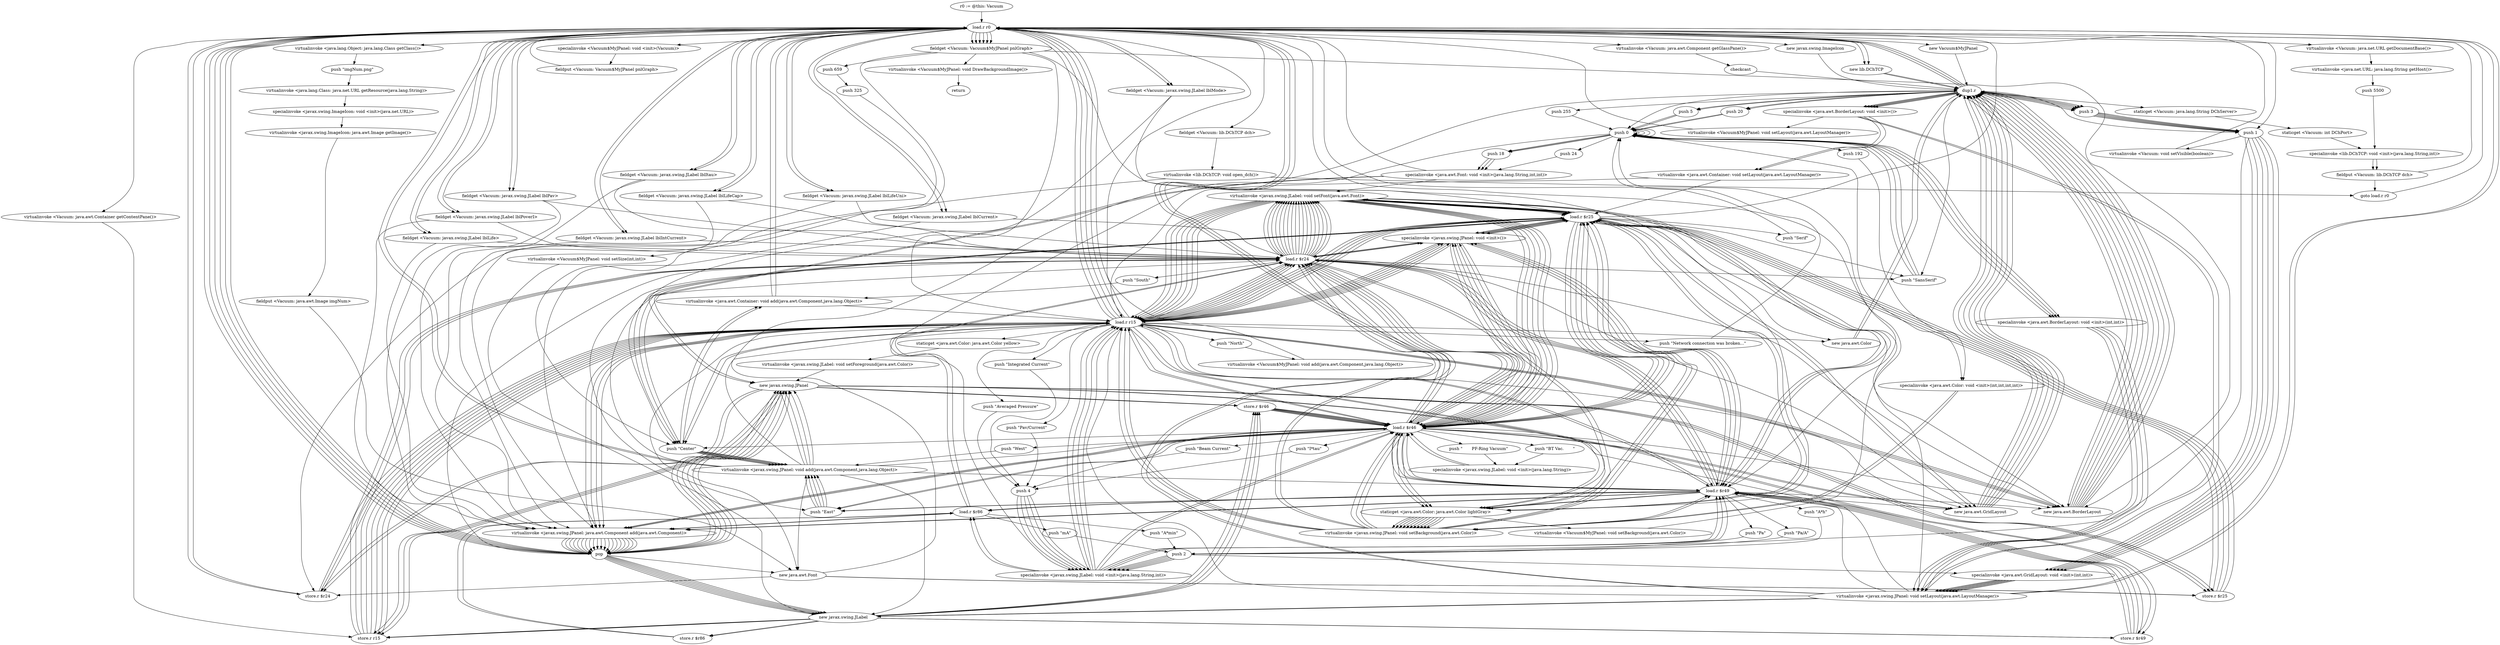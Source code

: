 digraph "" {
    "r0 := @this: Vacuum"
    "load.r r0"
    "r0 := @this: Vacuum"->"load.r r0";
    "new lib.DChTCP"
    "load.r r0"->"new lib.DChTCP";
    "dup1.r"
    "new lib.DChTCP"->"dup1.r";
    "dup1.r"->"load.r r0";
    "store.r $r24"
    "load.r r0"->"store.r $r24";
    "store.r $r24"->"load.r r0";
    "load.r r0"->"new lib.DChTCP";
    "new lib.DChTCP"->"dup1.r";
    "staticget <Vacuum: java.lang.String DChServer>"
    "dup1.r"->"staticget <Vacuum: java.lang.String DChServer>";
    "staticget <Vacuum: int DChPort>"
    "staticget <Vacuum: java.lang.String DChServer>"->"staticget <Vacuum: int DChPort>";
    "specialinvoke <lib.DChTCP: void <init>(java.lang.String,int)>"
    "staticget <Vacuum: int DChPort>"->"specialinvoke <lib.DChTCP: void <init>(java.lang.String,int)>";
    "fieldput <Vacuum: lib.DChTCP dch>"
    "specialinvoke <lib.DChTCP: void <init>(java.lang.String,int)>"->"fieldput <Vacuum: lib.DChTCP dch>";
    "fieldput <Vacuum: lib.DChTCP dch>"->"load.r r0";
    "fieldget <Vacuum: lib.DChTCP dch>"
    "load.r r0"->"fieldget <Vacuum: lib.DChTCP dch>";
    "virtualinvoke <lib.DChTCP: void open_dch()>"
    "fieldget <Vacuum: lib.DChTCP dch>"->"virtualinvoke <lib.DChTCP: void open_dch()>";
    "goto load.r r0"
    "virtualinvoke <lib.DChTCP: void open_dch()>"->"goto load.r r0";
    "goto load.r r0"->"load.r r0";
    "new javax.swing.ImageIcon"
    "load.r r0"->"new javax.swing.ImageIcon";
    "new javax.swing.ImageIcon"->"dup1.r";
    "dup1.r"->"load.r r0";
    "virtualinvoke <java.lang.Object: java.lang.Class getClass()>"
    "load.r r0"->"virtualinvoke <java.lang.Object: java.lang.Class getClass()>";
    "push \"imgNum.png\""
    "virtualinvoke <java.lang.Object: java.lang.Class getClass()>"->"push \"imgNum.png\"";
    "virtualinvoke <java.lang.Class: java.net.URL getResource(java.lang.String)>"
    "push \"imgNum.png\""->"virtualinvoke <java.lang.Class: java.net.URL getResource(java.lang.String)>";
    "specialinvoke <javax.swing.ImageIcon: void <init>(java.net.URL)>"
    "virtualinvoke <java.lang.Class: java.net.URL getResource(java.lang.String)>"->"specialinvoke <javax.swing.ImageIcon: void <init>(java.net.URL)>";
    "virtualinvoke <javax.swing.ImageIcon: java.awt.Image getImage()>"
    "specialinvoke <javax.swing.ImageIcon: void <init>(java.net.URL)>"->"virtualinvoke <javax.swing.ImageIcon: java.awt.Image getImage()>";
    "fieldput <Vacuum: java.awt.Image imgNum>"
    "virtualinvoke <javax.swing.ImageIcon: java.awt.Image getImage()>"->"fieldput <Vacuum: java.awt.Image imgNum>";
    "new java.awt.Font"
    "fieldput <Vacuum: java.awt.Image imgNum>"->"new java.awt.Font";
    "new java.awt.Font"->"store.r $r24";
    "load.r $r24"
    "store.r $r24"->"load.r $r24";
    "push \"SansSerif\""
    "load.r $r24"->"push \"SansSerif\"";
    "push 0"
    "push \"SansSerif\""->"push 0";
    "push 18"
    "push 0"->"push 18";
    "specialinvoke <java.awt.Font: void <init>(java.lang.String,int,int)>"
    "push 18"->"specialinvoke <java.awt.Font: void <init>(java.lang.String,int,int)>";
    "new javax.swing.JPanel"
    "specialinvoke <java.awt.Font: void <init>(java.lang.String,int,int)>"->"new javax.swing.JPanel";
    "store.r $r25"
    "new javax.swing.JPanel"->"store.r $r25";
    "load.r $r25"
    "store.r $r25"->"load.r $r25";
    "specialinvoke <javax.swing.JPanel: void <init>()>"
    "load.r $r25"->"specialinvoke <javax.swing.JPanel: void <init>()>";
    "specialinvoke <javax.swing.JPanel: void <init>()>"->"load.r $r25";
    "staticget <java.awt.Color: java.awt.Color lightGray>"
    "load.r $r25"->"staticget <java.awt.Color: java.awt.Color lightGray>";
    "virtualinvoke <javax.swing.JPanel: void setBackground(java.awt.Color)>"
    "staticget <java.awt.Color: java.awt.Color lightGray>"->"virtualinvoke <javax.swing.JPanel: void setBackground(java.awt.Color)>";
    "virtualinvoke <javax.swing.JPanel: void setBackground(java.awt.Color)>"->"load.r $r25";
    "new java.awt.GridLayout"
    "load.r $r25"->"new java.awt.GridLayout";
    "new java.awt.GridLayout"->"dup1.r";
    "push 3"
    "dup1.r"->"push 3";
    "push 1"
    "push 3"->"push 1";
    "specialinvoke <java.awt.GridLayout: void <init>(int,int)>"
    "push 1"->"specialinvoke <java.awt.GridLayout: void <init>(int,int)>";
    "virtualinvoke <javax.swing.JPanel: void setLayout(java.awt.LayoutManager)>"
    "specialinvoke <java.awt.GridLayout: void <init>(int,int)>"->"virtualinvoke <javax.swing.JPanel: void setLayout(java.awt.LayoutManager)>";
    "new javax.swing.JLabel"
    "virtualinvoke <javax.swing.JPanel: void setLayout(java.awt.LayoutManager)>"->"new javax.swing.JLabel";
    "store.r r15"
    "new javax.swing.JLabel"->"store.r r15";
    "load.r r15"
    "store.r r15"->"load.r r15";
    "push \"Averaged Pressure\""
    "load.r r15"->"push \"Averaged Pressure\"";
    "push 4"
    "push \"Averaged Pressure\""->"push 4";
    "specialinvoke <javax.swing.JLabel: void <init>(java.lang.String,int)>"
    "push 4"->"specialinvoke <javax.swing.JLabel: void <init>(java.lang.String,int)>";
    "specialinvoke <javax.swing.JLabel: void <init>(java.lang.String,int)>"->"load.r r15";
    "load.r r15"->"load.r $r24";
    "virtualinvoke <javax.swing.JLabel: void setFont(java.awt.Font)>"
    "load.r $r24"->"virtualinvoke <javax.swing.JLabel: void setFont(java.awt.Font)>";
    "virtualinvoke <javax.swing.JLabel: void setFont(java.awt.Font)>"->"load.r $r25";
    "load.r $r25"->"load.r r15";
    "virtualinvoke <javax.swing.JPanel: java.awt.Component add(java.awt.Component)>"
    "load.r r15"->"virtualinvoke <javax.swing.JPanel: java.awt.Component add(java.awt.Component)>";
    "pop"
    "virtualinvoke <javax.swing.JPanel: java.awt.Component add(java.awt.Component)>"->"pop";
    "pop"->"new javax.swing.JLabel";
    "new javax.swing.JLabel"->"store.r r15";
    "store.r r15"->"load.r r15";
    "push \"Pav/Current\""
    "load.r r15"->"push \"Pav/Current\"";
    "push \"Pav/Current\""->"push 4";
    "push 4"->"specialinvoke <javax.swing.JLabel: void <init>(java.lang.String,int)>";
    "specialinvoke <javax.swing.JLabel: void <init>(java.lang.String,int)>"->"load.r r15";
    "load.r r15"->"load.r $r24";
    "load.r $r24"->"virtualinvoke <javax.swing.JLabel: void setFont(java.awt.Font)>";
    "virtualinvoke <javax.swing.JLabel: void setFont(java.awt.Font)>"->"load.r $r25";
    "load.r $r25"->"load.r r15";
    "load.r r15"->"virtualinvoke <javax.swing.JPanel: java.awt.Component add(java.awt.Component)>";
    "virtualinvoke <javax.swing.JPanel: java.awt.Component add(java.awt.Component)>"->"pop";
    "pop"->"new javax.swing.JLabel";
    "new javax.swing.JLabel"->"store.r r15";
    "store.r r15"->"load.r r15";
    "push \"Integrated Current\""
    "load.r r15"->"push \"Integrated Current\"";
    "push \"Integrated Current\""->"push 4";
    "push 4"->"specialinvoke <javax.swing.JLabel: void <init>(java.lang.String,int)>";
    "specialinvoke <javax.swing.JLabel: void <init>(java.lang.String,int)>"->"load.r r15";
    "load.r r15"->"load.r $r24";
    "load.r $r24"->"virtualinvoke <javax.swing.JLabel: void setFont(java.awt.Font)>";
    "virtualinvoke <javax.swing.JLabel: void setFont(java.awt.Font)>"->"load.r $r25";
    "load.r $r25"->"load.r r15";
    "load.r r15"->"virtualinvoke <javax.swing.JPanel: java.awt.Component add(java.awt.Component)>";
    "virtualinvoke <javax.swing.JPanel: java.awt.Component add(java.awt.Component)>"->"pop";
    "pop"->"new javax.swing.JPanel";
    "new javax.swing.JPanel"->"store.r r15";
    "store.r r15"->"load.r r15";
    "load.r r15"->"specialinvoke <javax.swing.JPanel: void <init>()>";
    "specialinvoke <javax.swing.JPanel: void <init>()>"->"load.r r15";
    "load.r r15"->"staticget <java.awt.Color: java.awt.Color lightGray>";
    "staticget <java.awt.Color: java.awt.Color lightGray>"->"virtualinvoke <javax.swing.JPanel: void setBackground(java.awt.Color)>";
    "virtualinvoke <javax.swing.JPanel: void setBackground(java.awt.Color)>"->"load.r r15";
    "load.r r15"->"new java.awt.GridLayout";
    "new java.awt.GridLayout"->"dup1.r";
    "dup1.r"->"push 3";
    "push 3"->"push 1";
    "push 1"->"specialinvoke <java.awt.GridLayout: void <init>(int,int)>";
    "specialinvoke <java.awt.GridLayout: void <init>(int,int)>"->"virtualinvoke <javax.swing.JPanel: void setLayout(java.awt.LayoutManager)>";
    "virtualinvoke <javax.swing.JPanel: void setLayout(java.awt.LayoutManager)>"->"load.r r0";
    "fieldget <Vacuum: javax.swing.JLabel lblPav>"
    "load.r r0"->"fieldget <Vacuum: javax.swing.JLabel lblPav>";
    "fieldget <Vacuum: javax.swing.JLabel lblPav>"->"load.r $r24";
    "load.r $r24"->"virtualinvoke <javax.swing.JLabel: void setFont(java.awt.Font)>";
    "virtualinvoke <javax.swing.JLabel: void setFont(java.awt.Font)>"->"load.r r15";
    "load.r r15"->"load.r r0";
    "load.r r0"->"fieldget <Vacuum: javax.swing.JLabel lblPav>";
    "fieldget <Vacuum: javax.swing.JLabel lblPav>"->"virtualinvoke <javax.swing.JPanel: java.awt.Component add(java.awt.Component)>";
    "virtualinvoke <javax.swing.JPanel: java.awt.Component add(java.awt.Component)>"->"pop";
    "pop"->"load.r r0";
    "fieldget <Vacuum: javax.swing.JLabel lblPoverI>"
    "load.r r0"->"fieldget <Vacuum: javax.swing.JLabel lblPoverI>";
    "fieldget <Vacuum: javax.swing.JLabel lblPoverI>"->"load.r $r24";
    "load.r $r24"->"virtualinvoke <javax.swing.JLabel: void setFont(java.awt.Font)>";
    "virtualinvoke <javax.swing.JLabel: void setFont(java.awt.Font)>"->"load.r r15";
    "load.r r15"->"load.r r0";
    "load.r r0"->"fieldget <Vacuum: javax.swing.JLabel lblPoverI>";
    "fieldget <Vacuum: javax.swing.JLabel lblPoverI>"->"virtualinvoke <javax.swing.JPanel: java.awt.Component add(java.awt.Component)>";
    "virtualinvoke <javax.swing.JPanel: java.awt.Component add(java.awt.Component)>"->"pop";
    "pop"->"load.r r0";
    "fieldget <Vacuum: javax.swing.JLabel lblIntCurrent>"
    "load.r r0"->"fieldget <Vacuum: javax.swing.JLabel lblIntCurrent>";
    "fieldget <Vacuum: javax.swing.JLabel lblIntCurrent>"->"load.r $r24";
    "load.r $r24"->"virtualinvoke <javax.swing.JLabel: void setFont(java.awt.Font)>";
    "virtualinvoke <javax.swing.JLabel: void setFont(java.awt.Font)>"->"load.r r15";
    "load.r r15"->"load.r r0";
    "load.r r0"->"fieldget <Vacuum: javax.swing.JLabel lblIntCurrent>";
    "fieldget <Vacuum: javax.swing.JLabel lblIntCurrent>"->"virtualinvoke <javax.swing.JPanel: java.awt.Component add(java.awt.Component)>";
    "virtualinvoke <javax.swing.JPanel: java.awt.Component add(java.awt.Component)>"->"pop";
    "pop"->"new javax.swing.JPanel";
    "store.r $r46"
    "new javax.swing.JPanel"->"store.r $r46";
    "load.r $r46"
    "store.r $r46"->"load.r $r46";
    "load.r $r46"->"specialinvoke <javax.swing.JPanel: void <init>()>";
    "specialinvoke <javax.swing.JPanel: void <init>()>"->"load.r $r46";
    "load.r $r46"->"staticget <java.awt.Color: java.awt.Color lightGray>";
    "staticget <java.awt.Color: java.awt.Color lightGray>"->"virtualinvoke <javax.swing.JPanel: void setBackground(java.awt.Color)>";
    "virtualinvoke <javax.swing.JPanel: void setBackground(java.awt.Color)>"->"load.r $r46";
    "load.r $r46"->"new java.awt.GridLayout";
    "new java.awt.GridLayout"->"dup1.r";
    "dup1.r"->"push 3";
    "push 3"->"push 1";
    "push 1"->"specialinvoke <java.awt.GridLayout: void <init>(int,int)>";
    "specialinvoke <java.awt.GridLayout: void <init>(int,int)>"->"virtualinvoke <javax.swing.JPanel: void setLayout(java.awt.LayoutManager)>";
    "virtualinvoke <javax.swing.JPanel: void setLayout(java.awt.LayoutManager)>"->"new javax.swing.JLabel";
    "store.r $r49"
    "new javax.swing.JLabel"->"store.r $r49";
    "load.r $r49"
    "store.r $r49"->"load.r $r49";
    "push \"Pa\""
    "load.r $r49"->"push \"Pa\"";
    "push 2"
    "push \"Pa\""->"push 2";
    "push 2"->"specialinvoke <javax.swing.JLabel: void <init>(java.lang.String,int)>";
    "specialinvoke <javax.swing.JLabel: void <init>(java.lang.String,int)>"->"load.r $r49";
    "load.r $r49"->"load.r $r24";
    "load.r $r24"->"virtualinvoke <javax.swing.JLabel: void setFont(java.awt.Font)>";
    "virtualinvoke <javax.swing.JLabel: void setFont(java.awt.Font)>"->"load.r $r46";
    "load.r $r46"->"load.r $r49";
    "load.r $r49"->"virtualinvoke <javax.swing.JPanel: java.awt.Component add(java.awt.Component)>";
    "virtualinvoke <javax.swing.JPanel: java.awt.Component add(java.awt.Component)>"->"pop";
    "pop"->"new javax.swing.JLabel";
    "new javax.swing.JLabel"->"store.r $r49";
    "store.r $r49"->"load.r $r49";
    "push \"Pa/A\""
    "load.r $r49"->"push \"Pa/A\"";
    "push \"Pa/A\""->"push 2";
    "push 2"->"specialinvoke <javax.swing.JLabel: void <init>(java.lang.String,int)>";
    "specialinvoke <javax.swing.JLabel: void <init>(java.lang.String,int)>"->"load.r $r49";
    "load.r $r49"->"load.r $r24";
    "load.r $r24"->"virtualinvoke <javax.swing.JLabel: void setFont(java.awt.Font)>";
    "virtualinvoke <javax.swing.JLabel: void setFont(java.awt.Font)>"->"load.r $r46";
    "load.r $r46"->"load.r $r49";
    "load.r $r49"->"virtualinvoke <javax.swing.JPanel: java.awt.Component add(java.awt.Component)>";
    "virtualinvoke <javax.swing.JPanel: java.awt.Component add(java.awt.Component)>"->"pop";
    "pop"->"new javax.swing.JLabel";
    "new javax.swing.JLabel"->"store.r $r49";
    "store.r $r49"->"load.r $r49";
    "push \"A*h\""
    "load.r $r49"->"push \"A*h\"";
    "push \"A*h\""->"push 2";
    "push 2"->"specialinvoke <javax.swing.JLabel: void <init>(java.lang.String,int)>";
    "specialinvoke <javax.swing.JLabel: void <init>(java.lang.String,int)>"->"load.r $r49";
    "load.r $r49"->"load.r $r24";
    "load.r $r24"->"virtualinvoke <javax.swing.JLabel: void setFont(java.awt.Font)>";
    "virtualinvoke <javax.swing.JLabel: void setFont(java.awt.Font)>"->"load.r $r46";
    "load.r $r46"->"load.r $r49";
    "load.r $r49"->"virtualinvoke <javax.swing.JPanel: java.awt.Component add(java.awt.Component)>";
    "virtualinvoke <javax.swing.JPanel: java.awt.Component add(java.awt.Component)>"->"pop";
    "pop"->"new javax.swing.JPanel";
    "new javax.swing.JPanel"->"store.r $r49";
    "store.r $r49"->"load.r $r49";
    "load.r $r49"->"specialinvoke <javax.swing.JPanel: void <init>()>";
    "specialinvoke <javax.swing.JPanel: void <init>()>"->"load.r $r49";
    "load.r $r49"->"staticget <java.awt.Color: java.awt.Color lightGray>";
    "staticget <java.awt.Color: java.awt.Color lightGray>"->"virtualinvoke <javax.swing.JPanel: void setBackground(java.awt.Color)>";
    "virtualinvoke <javax.swing.JPanel: void setBackground(java.awt.Color)>"->"load.r $r49";
    "new java.awt.BorderLayout"
    "load.r $r49"->"new java.awt.BorderLayout";
    "new java.awt.BorderLayout"->"dup1.r";
    "push 5"
    "dup1.r"->"push 5";
    "push 5"->"push 0";
    "specialinvoke <java.awt.BorderLayout: void <init>(int,int)>"
    "push 0"->"specialinvoke <java.awt.BorderLayout: void <init>(int,int)>";
    "specialinvoke <java.awt.BorderLayout: void <init>(int,int)>"->"virtualinvoke <javax.swing.JPanel: void setLayout(java.awt.LayoutManager)>";
    "virtualinvoke <javax.swing.JPanel: void setLayout(java.awt.LayoutManager)>"->"load.r $r49";
    "load.r $r49"->"load.r r15";
    "push \"Center\""
    "load.r r15"->"push \"Center\"";
    "virtualinvoke <javax.swing.JPanel: void add(java.awt.Component,java.lang.Object)>"
    "push \"Center\""->"virtualinvoke <javax.swing.JPanel: void add(java.awt.Component,java.lang.Object)>";
    "virtualinvoke <javax.swing.JPanel: void add(java.awt.Component,java.lang.Object)>"->"load.r $r49";
    "load.r $r49"->"load.r $r46";
    "push \"East\""
    "load.r $r46"->"push \"East\"";
    "push \"East\""->"virtualinvoke <javax.swing.JPanel: void add(java.awt.Component,java.lang.Object)>";
    "virtualinvoke <javax.swing.JPanel: void add(java.awt.Component,java.lang.Object)>"->"new javax.swing.JPanel";
    "new javax.swing.JPanel"->"store.r r15";
    "store.r r15"->"load.r r15";
    "load.r r15"->"specialinvoke <javax.swing.JPanel: void <init>()>";
    "specialinvoke <javax.swing.JPanel: void <init>()>"->"load.r r15";
    "load.r r15"->"staticget <java.awt.Color: java.awt.Color lightGray>";
    "staticget <java.awt.Color: java.awt.Color lightGray>"->"virtualinvoke <javax.swing.JPanel: void setBackground(java.awt.Color)>";
    "virtualinvoke <javax.swing.JPanel: void setBackground(java.awt.Color)>"->"load.r r15";
    "load.r r15"->"new java.awt.BorderLayout";
    "new java.awt.BorderLayout"->"dup1.r";
    "push 20"
    "dup1.r"->"push 20";
    "push 20"->"push 0";
    "push 0"->"specialinvoke <java.awt.BorderLayout: void <init>(int,int)>";
    "specialinvoke <java.awt.BorderLayout: void <init>(int,int)>"->"virtualinvoke <javax.swing.JPanel: void setLayout(java.awt.LayoutManager)>";
    "virtualinvoke <javax.swing.JPanel: void setLayout(java.awt.LayoutManager)>"->"load.r r15";
    "load.r r15"->"load.r $r25";
    "load.r $r25"->"push \"Center\"";
    "push \"Center\""->"virtualinvoke <javax.swing.JPanel: void add(java.awt.Component,java.lang.Object)>";
    "virtualinvoke <javax.swing.JPanel: void add(java.awt.Component,java.lang.Object)>"->"load.r r15";
    "load.r r15"->"load.r $r49";
    "load.r $r49"->"push \"East\"";
    "push \"East\""->"virtualinvoke <javax.swing.JPanel: void add(java.awt.Component,java.lang.Object)>";
    "virtualinvoke <javax.swing.JPanel: void add(java.awt.Component,java.lang.Object)>"->"new javax.swing.JPanel";
    "new javax.swing.JPanel"->"store.r $r25";
    "store.r $r25"->"load.r $r25";
    "load.r $r25"->"specialinvoke <javax.swing.JPanel: void <init>()>";
    "specialinvoke <javax.swing.JPanel: void <init>()>"->"load.r $r25";
    "load.r $r25"->"staticget <java.awt.Color: java.awt.Color lightGray>";
    "staticget <java.awt.Color: java.awt.Color lightGray>"->"virtualinvoke <javax.swing.JPanel: void setBackground(java.awt.Color)>";
    "virtualinvoke <javax.swing.JPanel: void setBackground(java.awt.Color)>"->"load.r $r25";
    "load.r $r25"->"new java.awt.GridLayout";
    "new java.awt.GridLayout"->"dup1.r";
    "dup1.r"->"push 3";
    "push 3"->"push 1";
    "push 1"->"specialinvoke <java.awt.GridLayout: void <init>(int,int)>";
    "specialinvoke <java.awt.GridLayout: void <init>(int,int)>"->"virtualinvoke <javax.swing.JPanel: void setLayout(java.awt.LayoutManager)>";
    "virtualinvoke <javax.swing.JPanel: void setLayout(java.awt.LayoutManager)>"->"new javax.swing.JLabel";
    "new javax.swing.JLabel"->"store.r $r46";
    "store.r $r46"->"load.r $r46";
    "push \"Beam Current\""
    "load.r $r46"->"push \"Beam Current\"";
    "push \"Beam Current\""->"push 4";
    "push 4"->"specialinvoke <javax.swing.JLabel: void <init>(java.lang.String,int)>";
    "specialinvoke <javax.swing.JLabel: void <init>(java.lang.String,int)>"->"load.r $r46";
    "load.r $r46"->"load.r $r24";
    "load.r $r24"->"virtualinvoke <javax.swing.JLabel: void setFont(java.awt.Font)>";
    "virtualinvoke <javax.swing.JLabel: void setFont(java.awt.Font)>"->"load.r $r25";
    "load.r $r25"->"load.r $r46";
    "load.r $r46"->"virtualinvoke <javax.swing.JPanel: java.awt.Component add(java.awt.Component)>";
    "virtualinvoke <javax.swing.JPanel: java.awt.Component add(java.awt.Component)>"->"pop";
    "pop"->"load.r r0";
    "fieldget <Vacuum: javax.swing.JLabel lblLifeCap>"
    "load.r r0"->"fieldget <Vacuum: javax.swing.JLabel lblLifeCap>";
    "fieldget <Vacuum: javax.swing.JLabel lblLifeCap>"->"load.r $r24";
    "load.r $r24"->"virtualinvoke <javax.swing.JLabel: void setFont(java.awt.Font)>";
    "virtualinvoke <javax.swing.JLabel: void setFont(java.awt.Font)>"->"load.r $r25";
    "load.r $r25"->"load.r r0";
    "load.r r0"->"fieldget <Vacuum: javax.swing.JLabel lblLifeCap>";
    "fieldget <Vacuum: javax.swing.JLabel lblLifeCap>"->"virtualinvoke <javax.swing.JPanel: java.awt.Component add(java.awt.Component)>";
    "virtualinvoke <javax.swing.JPanel: java.awt.Component add(java.awt.Component)>"->"pop";
    "pop"->"new javax.swing.JLabel";
    "new javax.swing.JLabel"->"store.r $r46";
    "store.r $r46"->"load.r $r46";
    "push \"I*tau\""
    "load.r $r46"->"push \"I*tau\"";
    "push \"I*tau\""->"push 4";
    "push 4"->"specialinvoke <javax.swing.JLabel: void <init>(java.lang.String,int)>";
    "specialinvoke <javax.swing.JLabel: void <init>(java.lang.String,int)>"->"load.r $r46";
    "load.r $r46"->"load.r $r24";
    "load.r $r24"->"virtualinvoke <javax.swing.JLabel: void setFont(java.awt.Font)>";
    "virtualinvoke <javax.swing.JLabel: void setFont(java.awt.Font)>"->"load.r $r25";
    "load.r $r25"->"load.r $r46";
    "load.r $r46"->"virtualinvoke <javax.swing.JPanel: java.awt.Component add(java.awt.Component)>";
    "virtualinvoke <javax.swing.JPanel: java.awt.Component add(java.awt.Component)>"->"pop";
    "pop"->"new javax.swing.JPanel";
    "new javax.swing.JPanel"->"store.r $r46";
    "store.r $r46"->"load.r $r46";
    "load.r $r46"->"specialinvoke <javax.swing.JPanel: void <init>()>";
    "specialinvoke <javax.swing.JPanel: void <init>()>"->"load.r $r46";
    "load.r $r46"->"staticget <java.awt.Color: java.awt.Color lightGray>";
    "staticget <java.awt.Color: java.awt.Color lightGray>"->"virtualinvoke <javax.swing.JPanel: void setBackground(java.awt.Color)>";
    "virtualinvoke <javax.swing.JPanel: void setBackground(java.awt.Color)>"->"load.r $r46";
    "load.r $r46"->"new java.awt.GridLayout";
    "new java.awt.GridLayout"->"dup1.r";
    "dup1.r"->"push 3";
    "push 3"->"push 1";
    "push 1"->"specialinvoke <java.awt.GridLayout: void <init>(int,int)>";
    "specialinvoke <java.awt.GridLayout: void <init>(int,int)>"->"virtualinvoke <javax.swing.JPanel: void setLayout(java.awt.LayoutManager)>";
    "virtualinvoke <javax.swing.JPanel: void setLayout(java.awt.LayoutManager)>"->"load.r r0";
    "fieldget <Vacuum: javax.swing.JLabel lblCurrent>"
    "load.r r0"->"fieldget <Vacuum: javax.swing.JLabel lblCurrent>";
    "fieldget <Vacuum: javax.swing.JLabel lblCurrent>"->"load.r $r24";
    "load.r $r24"->"virtualinvoke <javax.swing.JLabel: void setFont(java.awt.Font)>";
    "virtualinvoke <javax.swing.JLabel: void setFont(java.awt.Font)>"->"load.r $r46";
    "load.r $r46"->"load.r r0";
    "load.r r0"->"fieldget <Vacuum: javax.swing.JLabel lblCurrent>";
    "fieldget <Vacuum: javax.swing.JLabel lblCurrent>"->"virtualinvoke <javax.swing.JPanel: java.awt.Component add(java.awt.Component)>";
    "virtualinvoke <javax.swing.JPanel: java.awt.Component add(java.awt.Component)>"->"pop";
    "pop"->"load.r r0";
    "fieldget <Vacuum: javax.swing.JLabel lblLife>"
    "load.r r0"->"fieldget <Vacuum: javax.swing.JLabel lblLife>";
    "fieldget <Vacuum: javax.swing.JLabel lblLife>"->"load.r $r24";
    "load.r $r24"->"virtualinvoke <javax.swing.JLabel: void setFont(java.awt.Font)>";
    "virtualinvoke <javax.swing.JLabel: void setFont(java.awt.Font)>"->"load.r $r46";
    "load.r $r46"->"load.r r0";
    "load.r r0"->"fieldget <Vacuum: javax.swing.JLabel lblLife>";
    "fieldget <Vacuum: javax.swing.JLabel lblLife>"->"virtualinvoke <javax.swing.JPanel: java.awt.Component add(java.awt.Component)>";
    "virtualinvoke <javax.swing.JPanel: java.awt.Component add(java.awt.Component)>"->"pop";
    "pop"->"load.r r0";
    "fieldget <Vacuum: javax.swing.JLabel lblItau>"
    "load.r r0"->"fieldget <Vacuum: javax.swing.JLabel lblItau>";
    "fieldget <Vacuum: javax.swing.JLabel lblItau>"->"load.r $r24";
    "load.r $r24"->"virtualinvoke <javax.swing.JLabel: void setFont(java.awt.Font)>";
    "virtualinvoke <javax.swing.JLabel: void setFont(java.awt.Font)>"->"load.r $r46";
    "load.r $r46"->"load.r r0";
    "load.r r0"->"fieldget <Vacuum: javax.swing.JLabel lblItau>";
    "fieldget <Vacuum: javax.swing.JLabel lblItau>"->"virtualinvoke <javax.swing.JPanel: java.awt.Component add(java.awt.Component)>";
    "virtualinvoke <javax.swing.JPanel: java.awt.Component add(java.awt.Component)>"->"pop";
    "pop"->"new javax.swing.JPanel";
    "new javax.swing.JPanel"->"store.r $r49";
    "store.r $r49"->"load.r $r49";
    "load.r $r49"->"specialinvoke <javax.swing.JPanel: void <init>()>";
    "specialinvoke <javax.swing.JPanel: void <init>()>"->"load.r $r49";
    "load.r $r49"->"staticget <java.awt.Color: java.awt.Color lightGray>";
    "staticget <java.awt.Color: java.awt.Color lightGray>"->"virtualinvoke <javax.swing.JPanel: void setBackground(java.awt.Color)>";
    "virtualinvoke <javax.swing.JPanel: void setBackground(java.awt.Color)>"->"load.r $r49";
    "load.r $r49"->"new java.awt.GridLayout";
    "new java.awt.GridLayout"->"dup1.r";
    "dup1.r"->"push 3";
    "push 3"->"push 1";
    "push 1"->"specialinvoke <java.awt.GridLayout: void <init>(int,int)>";
    "specialinvoke <java.awt.GridLayout: void <init>(int,int)>"->"virtualinvoke <javax.swing.JPanel: void setLayout(java.awt.LayoutManager)>";
    "virtualinvoke <javax.swing.JPanel: void setLayout(java.awt.LayoutManager)>"->"new javax.swing.JLabel";
    "store.r $r86"
    "new javax.swing.JLabel"->"store.r $r86";
    "load.r $r86"
    "store.r $r86"->"load.r $r86";
    "push \"mA\""
    "load.r $r86"->"push \"mA\"";
    "push \"mA\""->"push 2";
    "push 2"->"specialinvoke <javax.swing.JLabel: void <init>(java.lang.String,int)>";
    "specialinvoke <javax.swing.JLabel: void <init>(java.lang.String,int)>"->"load.r $r86";
    "load.r $r86"->"load.r $r24";
    "load.r $r24"->"virtualinvoke <javax.swing.JLabel: void setFont(java.awt.Font)>";
    "virtualinvoke <javax.swing.JLabel: void setFont(java.awt.Font)>"->"load.r $r49";
    "load.r $r49"->"load.r $r86";
    "load.r $r86"->"virtualinvoke <javax.swing.JPanel: java.awt.Component add(java.awt.Component)>";
    "virtualinvoke <javax.swing.JPanel: java.awt.Component add(java.awt.Component)>"->"pop";
    "pop"->"load.r r0";
    "fieldget <Vacuum: javax.swing.JLabel lblLifeUni>"
    "load.r r0"->"fieldget <Vacuum: javax.swing.JLabel lblLifeUni>";
    "fieldget <Vacuum: javax.swing.JLabel lblLifeUni>"->"load.r $r24";
    "load.r $r24"->"virtualinvoke <javax.swing.JLabel: void setFont(java.awt.Font)>";
    "virtualinvoke <javax.swing.JLabel: void setFont(java.awt.Font)>"->"load.r $r49";
    "load.r $r49"->"load.r r0";
    "load.r r0"->"fieldget <Vacuum: javax.swing.JLabel lblLifeUni>";
    "fieldget <Vacuum: javax.swing.JLabel lblLifeUni>"->"virtualinvoke <javax.swing.JPanel: java.awt.Component add(java.awt.Component)>";
    "virtualinvoke <javax.swing.JPanel: java.awt.Component add(java.awt.Component)>"->"pop";
    "pop"->"new javax.swing.JLabel";
    "new javax.swing.JLabel"->"store.r $r86";
    "store.r $r86"->"load.r $r86";
    "push \"A*min\""
    "load.r $r86"->"push \"A*min\"";
    "push \"A*min\""->"push 2";
    "push 2"->"specialinvoke <javax.swing.JLabel: void <init>(java.lang.String,int)>";
    "specialinvoke <javax.swing.JLabel: void <init>(java.lang.String,int)>"->"load.r $r86";
    "load.r $r86"->"load.r $r24";
    "load.r $r24"->"virtualinvoke <javax.swing.JLabel: void setFont(java.awt.Font)>";
    "virtualinvoke <javax.swing.JLabel: void setFont(java.awt.Font)>"->"load.r $r49";
    "load.r $r49"->"load.r $r86";
    "load.r $r86"->"virtualinvoke <javax.swing.JPanel: java.awt.Component add(java.awt.Component)>";
    "virtualinvoke <javax.swing.JPanel: java.awt.Component add(java.awt.Component)>"->"pop";
    "pop"->"new javax.swing.JPanel";
    "new javax.swing.JPanel"->"store.r $r24";
    "store.r $r24"->"load.r $r24";
    "load.r $r24"->"specialinvoke <javax.swing.JPanel: void <init>()>";
    "specialinvoke <javax.swing.JPanel: void <init>()>"->"load.r $r24";
    "load.r $r24"->"staticget <java.awt.Color: java.awt.Color lightGray>";
    "staticget <java.awt.Color: java.awt.Color lightGray>"->"virtualinvoke <javax.swing.JPanel: void setBackground(java.awt.Color)>";
    "virtualinvoke <javax.swing.JPanel: void setBackground(java.awt.Color)>"->"load.r $r24";
    "load.r $r24"->"new java.awt.BorderLayout";
    "new java.awt.BorderLayout"->"dup1.r";
    "dup1.r"->"push 5";
    "push 5"->"push 0";
    "push 0"->"specialinvoke <java.awt.BorderLayout: void <init>(int,int)>";
    "specialinvoke <java.awt.BorderLayout: void <init>(int,int)>"->"virtualinvoke <javax.swing.JPanel: void setLayout(java.awt.LayoutManager)>";
    "virtualinvoke <javax.swing.JPanel: void setLayout(java.awt.LayoutManager)>"->"load.r $r24";
    "load.r $r24"->"load.r $r46";
    "load.r $r46"->"push \"Center\"";
    "push \"Center\""->"virtualinvoke <javax.swing.JPanel: void add(java.awt.Component,java.lang.Object)>";
    "virtualinvoke <javax.swing.JPanel: void add(java.awt.Component,java.lang.Object)>"->"load.r $r24";
    "load.r $r24"->"load.r $r49";
    "load.r $r49"->"push \"East\"";
    "push \"East\""->"virtualinvoke <javax.swing.JPanel: void add(java.awt.Component,java.lang.Object)>";
    "virtualinvoke <javax.swing.JPanel: void add(java.awt.Component,java.lang.Object)>"->"new javax.swing.JPanel";
    "new javax.swing.JPanel"->"store.r $r46";
    "store.r $r46"->"load.r $r46";
    "load.r $r46"->"specialinvoke <javax.swing.JPanel: void <init>()>";
    "specialinvoke <javax.swing.JPanel: void <init>()>"->"load.r $r46";
    "load.r $r46"->"staticget <java.awt.Color: java.awt.Color lightGray>";
    "staticget <java.awt.Color: java.awt.Color lightGray>"->"virtualinvoke <javax.swing.JPanel: void setBackground(java.awt.Color)>";
    "virtualinvoke <javax.swing.JPanel: void setBackground(java.awt.Color)>"->"load.r $r46";
    "load.r $r46"->"new java.awt.BorderLayout";
    "new java.awt.BorderLayout"->"dup1.r";
    "dup1.r"->"push 20";
    "push 20"->"push 0";
    "push 0"->"specialinvoke <java.awt.BorderLayout: void <init>(int,int)>";
    "specialinvoke <java.awt.BorderLayout: void <init>(int,int)>"->"virtualinvoke <javax.swing.JPanel: void setLayout(java.awt.LayoutManager)>";
    "virtualinvoke <javax.swing.JPanel: void setLayout(java.awt.LayoutManager)>"->"load.r $r46";
    "load.r $r46"->"load.r $r25";
    "load.r $r25"->"push \"Center\"";
    "push \"Center\""->"virtualinvoke <javax.swing.JPanel: void add(java.awt.Component,java.lang.Object)>";
    "virtualinvoke <javax.swing.JPanel: void add(java.awt.Component,java.lang.Object)>"->"load.r $r46";
    "load.r $r46"->"load.r $r24";
    "load.r $r24"->"push \"East\"";
    "push \"East\""->"virtualinvoke <javax.swing.JPanel: void add(java.awt.Component,java.lang.Object)>";
    "virtualinvoke <javax.swing.JPanel: void add(java.awt.Component,java.lang.Object)>"->"new javax.swing.JPanel";
    "new javax.swing.JPanel"->"store.r $r24";
    "store.r $r24"->"load.r $r24";
    "load.r $r24"->"specialinvoke <javax.swing.JPanel: void <init>()>";
    "specialinvoke <javax.swing.JPanel: void <init>()>"->"load.r $r24";
    "load.r $r24"->"staticget <java.awt.Color: java.awt.Color lightGray>";
    "staticget <java.awt.Color: java.awt.Color lightGray>"->"virtualinvoke <javax.swing.JPanel: void setBackground(java.awt.Color)>";
    "virtualinvoke <javax.swing.JPanel: void setBackground(java.awt.Color)>"->"load.r $r24";
    "load.r $r24"->"new java.awt.GridLayout";
    "new java.awt.GridLayout"->"dup1.r";
    "dup1.r"->"push 1";
    "push 1"->"push 2";
    "push 2"->"specialinvoke <java.awt.GridLayout: void <init>(int,int)>";
    "specialinvoke <java.awt.GridLayout: void <init>(int,int)>"->"virtualinvoke <javax.swing.JPanel: void setLayout(java.awt.LayoutManager)>";
    "virtualinvoke <javax.swing.JPanel: void setLayout(java.awt.LayoutManager)>"->"load.r $r24";
    "load.r $r24"->"load.r r15";
    "load.r r15"->"virtualinvoke <javax.swing.JPanel: java.awt.Component add(java.awt.Component)>";
    "virtualinvoke <javax.swing.JPanel: java.awt.Component add(java.awt.Component)>"->"pop";
    "pop"->"load.r $r24";
    "load.r $r24"->"load.r $r46";
    "load.r $r46"->"virtualinvoke <javax.swing.JPanel: java.awt.Component add(java.awt.Component)>";
    "virtualinvoke <javax.swing.JPanel: java.awt.Component add(java.awt.Component)>"->"pop";
    "pop"->"new java.awt.Font";
    "new java.awt.Font"->"store.r $r25";
    "store.r $r25"->"load.r $r25";
    "push \"Serif\""
    "load.r $r25"->"push \"Serif\"";
    "push \"Serif\""->"push 0";
    "push 0"->"push 18";
    "push 18"->"specialinvoke <java.awt.Font: void <init>(java.lang.String,int,int)>";
    "specialinvoke <java.awt.Font: void <init>(java.lang.String,int,int)>"->"new javax.swing.JPanel";
    "new javax.swing.JPanel"->"store.r r15";
    "store.r r15"->"load.r r15";
    "load.r r15"->"specialinvoke <javax.swing.JPanel: void <init>()>";
    "specialinvoke <javax.swing.JPanel: void <init>()>"->"load.r r15";
    "new java.awt.Color"
    "load.r r15"->"new java.awt.Color";
    "new java.awt.Color"->"dup1.r";
    "dup1.r"->"push 0";
    "push 0"->"push 0";
    "push 0"->"push 0";
    "push 0"->"push 0";
    "specialinvoke <java.awt.Color: void <init>(int,int,int,int)>"
    "push 0"->"specialinvoke <java.awt.Color: void <init>(int,int,int,int)>";
    "specialinvoke <java.awt.Color: void <init>(int,int,int,int)>"->"virtualinvoke <javax.swing.JPanel: void setBackground(java.awt.Color)>";
    "virtualinvoke <javax.swing.JPanel: void setBackground(java.awt.Color)>"->"load.r r15";
    "load.r r15"->"new java.awt.BorderLayout";
    "new java.awt.BorderLayout"->"dup1.r";
    "specialinvoke <java.awt.BorderLayout: void <init>()>"
    "dup1.r"->"specialinvoke <java.awt.BorderLayout: void <init>()>";
    "specialinvoke <java.awt.BorderLayout: void <init>()>"->"virtualinvoke <javax.swing.JPanel: void setLayout(java.awt.LayoutManager)>";
    "virtualinvoke <javax.swing.JPanel: void setLayout(java.awt.LayoutManager)>"->"new javax.swing.JLabel";
    "new javax.swing.JLabel"->"store.r $r46";
    "store.r $r46"->"load.r $r46";
    "push \"       PF-Ring Vacuum\""
    "load.r $r46"->"push \"       PF-Ring Vacuum\"";
    "specialinvoke <javax.swing.JLabel: void <init>(java.lang.String)>"
    "push \"       PF-Ring Vacuum\""->"specialinvoke <javax.swing.JLabel: void <init>(java.lang.String)>";
    "specialinvoke <javax.swing.JLabel: void <init>(java.lang.String)>"->"load.r $r46";
    "load.r $r46"->"load.r $r25";
    "load.r $r25"->"virtualinvoke <javax.swing.JLabel: void setFont(java.awt.Font)>";
    "virtualinvoke <javax.swing.JLabel: void setFont(java.awt.Font)>"->"load.r r15";
    "load.r r15"->"load.r $r46";
    "push \"West\""
    "load.r $r46"->"push \"West\"";
    "push \"West\""->"virtualinvoke <javax.swing.JPanel: void add(java.awt.Component,java.lang.Object)>";
    "virtualinvoke <javax.swing.JPanel: void add(java.awt.Component,java.lang.Object)>"->"new javax.swing.JLabel";
    "new javax.swing.JLabel"->"store.r $r46";
    "store.r $r46"->"load.r $r46";
    "push \"BT Vac.       \""
    "load.r $r46"->"push \"BT Vac.       \"";
    "push \"BT Vac.       \""->"specialinvoke <javax.swing.JLabel: void <init>(java.lang.String)>";
    "specialinvoke <javax.swing.JLabel: void <init>(java.lang.String)>"->"load.r $r46";
    "load.r $r46"->"load.r $r25";
    "load.r $r25"->"virtualinvoke <javax.swing.JLabel: void setFont(java.awt.Font)>";
    "virtualinvoke <javax.swing.JLabel: void setFont(java.awt.Font)>"->"load.r r15";
    "load.r r15"->"load.r $r46";
    "load.r $r46"->"push \"East\"";
    "push \"East\""->"virtualinvoke <javax.swing.JPanel: void add(java.awt.Component,java.lang.Object)>";
    "virtualinvoke <javax.swing.JPanel: void add(java.awt.Component,java.lang.Object)>"->"new java.awt.Font";
    "new java.awt.Font"->"store.r $r25";
    "store.r $r25"->"load.r $r25";
    "load.r $r25"->"push \"SansSerif\"";
    "push \"SansSerif\""->"push 0";
    "push 0"->"push 18";
    "push 18"->"specialinvoke <java.awt.Font: void <init>(java.lang.String,int,int)>";
    "specialinvoke <java.awt.Font: void <init>(java.lang.String,int,int)>"->"load.r r0";
    "fieldget <Vacuum: javax.swing.JLabel lblMode>"
    "load.r r0"->"fieldget <Vacuum: javax.swing.JLabel lblMode>";
    "fieldget <Vacuum: javax.swing.JLabel lblMode>"->"load.r $r25";
    "load.r $r25"->"virtualinvoke <javax.swing.JLabel: void setFont(java.awt.Font)>";
    "virtualinvoke <javax.swing.JLabel: void setFont(java.awt.Font)>"->"load.r r15";
    "load.r r15"->"load.r r0";
    "load.r r0"->"fieldget <Vacuum: javax.swing.JLabel lblMode>";
    "fieldget <Vacuum: javax.swing.JLabel lblMode>"->"push \"Center\"";
    "push \"Center\""->"virtualinvoke <javax.swing.JPanel: void add(java.awt.Component,java.lang.Object)>";
    "virtualinvoke <javax.swing.JPanel: void add(java.awt.Component,java.lang.Object)>"->"load.r r0";
    "new Vacuum$MyJPanel"
    "load.r r0"->"new Vacuum$MyJPanel";
    "new Vacuum$MyJPanel"->"dup1.r";
    "dup1.r"->"load.r r0";
    "specialinvoke <Vacuum$MyJPanel: void <init>(Vacuum)>"
    "load.r r0"->"specialinvoke <Vacuum$MyJPanel: void <init>(Vacuum)>";
    "fieldput <Vacuum: Vacuum$MyJPanel pnlGraph>"
    "specialinvoke <Vacuum$MyJPanel: void <init>(Vacuum)>"->"fieldput <Vacuum: Vacuum$MyJPanel pnlGraph>";
    "fieldput <Vacuum: Vacuum$MyJPanel pnlGraph>"->"load.r r0";
    "fieldget <Vacuum: Vacuum$MyJPanel pnlGraph>"
    "load.r r0"->"fieldget <Vacuum: Vacuum$MyJPanel pnlGraph>";
    "fieldget <Vacuum: Vacuum$MyJPanel pnlGraph>"->"staticget <java.awt.Color: java.awt.Color lightGray>";
    "virtualinvoke <Vacuum$MyJPanel: void setBackground(java.awt.Color)>"
    "staticget <java.awt.Color: java.awt.Color lightGray>"->"virtualinvoke <Vacuum$MyJPanel: void setBackground(java.awt.Color)>";
    "virtualinvoke <Vacuum$MyJPanel: void setBackground(java.awt.Color)>"->"load.r r0";
    "load.r r0"->"fieldget <Vacuum: Vacuum$MyJPanel pnlGraph>";
    "fieldget <Vacuum: Vacuum$MyJPanel pnlGraph>"->"new java.awt.BorderLayout";
    "new java.awt.BorderLayout"->"dup1.r";
    "dup1.r"->"specialinvoke <java.awt.BorderLayout: void <init>()>";
    "virtualinvoke <Vacuum$MyJPanel: void setLayout(java.awt.LayoutManager)>"
    "specialinvoke <java.awt.BorderLayout: void <init>()>"->"virtualinvoke <Vacuum$MyJPanel: void setLayout(java.awt.LayoutManager)>";
    "virtualinvoke <Vacuum$MyJPanel: void setLayout(java.awt.LayoutManager)>"->"load.r r0";
    "load.r r0"->"fieldget <Vacuum: Vacuum$MyJPanel pnlGraph>";
    "fieldget <Vacuum: Vacuum$MyJPanel pnlGraph>"->"load.r r15";
    "push \"North\""
    "load.r r15"->"push \"North\"";
    "virtualinvoke <Vacuum$MyJPanel: void add(java.awt.Component,java.lang.Object)>"
    "push \"North\""->"virtualinvoke <Vacuum$MyJPanel: void add(java.awt.Component,java.lang.Object)>";
    "virtualinvoke <Vacuum$MyJPanel: void add(java.awt.Component,java.lang.Object)>"->"load.r r0";
    "load.r r0"->"fieldget <Vacuum: Vacuum$MyJPanel pnlGraph>";
    "push 659"
    "fieldget <Vacuum: Vacuum$MyJPanel pnlGraph>"->"push 659";
    "push 325"
    "push 659"->"push 325";
    "virtualinvoke <Vacuum$MyJPanel: void setSize(int,int)>"
    "push 325"->"virtualinvoke <Vacuum$MyJPanel: void setSize(int,int)>";
    "virtualinvoke <Vacuum$MyJPanel: void setSize(int,int)>"->"new javax.swing.JLabel";
    "new javax.swing.JLabel"->"store.r r15";
    "store.r r15"->"load.r r15";
    "push \"Network connection was broken...\""
    "load.r r15"->"push \"Network connection was broken...\"";
    "push \"Network connection was broken...\""->"push 0";
    "push 0"->"specialinvoke <javax.swing.JLabel: void <init>(java.lang.String,int)>";
    "specialinvoke <javax.swing.JLabel: void <init>(java.lang.String,int)>"->"load.r r15";
    "load.r r15"->"new java.awt.Font";
    "new java.awt.Font"->"dup1.r";
    "dup1.r"->"push \"SansSerif\"";
    "push \"SansSerif\""->"push 0";
    "push 24"
    "push 0"->"push 24";
    "push 24"->"specialinvoke <java.awt.Font: void <init>(java.lang.String,int,int)>";
    "specialinvoke <java.awt.Font: void <init>(java.lang.String,int,int)>"->"virtualinvoke <javax.swing.JLabel: void setFont(java.awt.Font)>";
    "virtualinvoke <javax.swing.JLabel: void setFont(java.awt.Font)>"->"load.r r15";
    "staticget <java.awt.Color: java.awt.Color yellow>"
    "load.r r15"->"staticget <java.awt.Color: java.awt.Color yellow>";
    "virtualinvoke <javax.swing.JLabel: void setForeground(java.awt.Color)>"
    "staticget <java.awt.Color: java.awt.Color yellow>"->"virtualinvoke <javax.swing.JLabel: void setForeground(java.awt.Color)>";
    "virtualinvoke <javax.swing.JLabel: void setForeground(java.awt.Color)>"->"new javax.swing.JPanel";
    "new javax.swing.JPanel"->"store.r $r25";
    "store.r $r25"->"load.r $r25";
    "load.r $r25"->"specialinvoke <javax.swing.JPanel: void <init>()>";
    "specialinvoke <javax.swing.JPanel: void <init>()>"->"load.r $r25";
    "load.r $r25"->"new java.awt.BorderLayout";
    "new java.awt.BorderLayout"->"dup1.r";
    "dup1.r"->"specialinvoke <java.awt.BorderLayout: void <init>()>";
    "specialinvoke <java.awt.BorderLayout: void <init>()>"->"virtualinvoke <javax.swing.JPanel: void setLayout(java.awt.LayoutManager)>";
    "virtualinvoke <javax.swing.JPanel: void setLayout(java.awt.LayoutManager)>"->"load.r $r25";
    "load.r $r25"->"new java.awt.Color";
    "new java.awt.Color"->"dup1.r";
    "push 255"
    "dup1.r"->"push 255";
    "push 255"->"push 0";
    "push 0"->"push 0";
    "push 192"
    "push 0"->"push 192";
    "push 192"->"specialinvoke <java.awt.Color: void <init>(int,int,int,int)>";
    "specialinvoke <java.awt.Color: void <init>(int,int,int,int)>"->"virtualinvoke <javax.swing.JPanel: void setBackground(java.awt.Color)>";
    "virtualinvoke <javax.swing.JPanel: void setBackground(java.awt.Color)>"->"load.r $r25";
    "load.r $r25"->"load.r r15";
    "load.r r15"->"push \"Center\"";
    "push \"Center\""->"virtualinvoke <javax.swing.JPanel: void add(java.awt.Component,java.lang.Object)>";
    "virtualinvoke <javax.swing.JPanel: void add(java.awt.Component,java.lang.Object)>"->"load.r r0";
    "virtualinvoke <Vacuum: java.awt.Component getGlassPane()>"
    "load.r r0"->"virtualinvoke <Vacuum: java.awt.Component getGlassPane()>";
    "checkcast"
    "virtualinvoke <Vacuum: java.awt.Component getGlassPane()>"->"checkcast";
    "checkcast"->"dup1.r";
    "dup1.r"->"new java.awt.BorderLayout";
    "new java.awt.BorderLayout"->"dup1.r";
    "dup1.r"->"specialinvoke <java.awt.BorderLayout: void <init>()>";
    "virtualinvoke <java.awt.Container: void setLayout(java.awt.LayoutManager)>"
    "specialinvoke <java.awt.BorderLayout: void <init>()>"->"virtualinvoke <java.awt.Container: void setLayout(java.awt.LayoutManager)>";
    "virtualinvoke <java.awt.Container: void setLayout(java.awt.LayoutManager)>"->"load.r $r25";
    "load.r $r25"->"push \"Center\"";
    "virtualinvoke <java.awt.Container: void add(java.awt.Component,java.lang.Object)>"
    "push \"Center\""->"virtualinvoke <java.awt.Container: void add(java.awt.Component,java.lang.Object)>";
    "virtualinvoke <java.awt.Container: void add(java.awt.Component,java.lang.Object)>"->"load.r r0";
    "virtualinvoke <Vacuum: java.awt.Container getContentPane()>"
    "load.r r0"->"virtualinvoke <Vacuum: java.awt.Container getContentPane()>";
    "virtualinvoke <Vacuum: java.awt.Container getContentPane()>"->"store.r r15";
    "store.r r15"->"load.r r15";
    "load.r r15"->"new java.awt.BorderLayout";
    "new java.awt.BorderLayout"->"dup1.r";
    "dup1.r"->"specialinvoke <java.awt.BorderLayout: void <init>()>";
    "specialinvoke <java.awt.BorderLayout: void <init>()>"->"virtualinvoke <java.awt.Container: void setLayout(java.awt.LayoutManager)>";
    "virtualinvoke <java.awt.Container: void setLayout(java.awt.LayoutManager)>"->"load.r r15";
    "load.r r15"->"load.r r0";
    "load.r r0"->"fieldget <Vacuum: Vacuum$MyJPanel pnlGraph>";
    "fieldget <Vacuum: Vacuum$MyJPanel pnlGraph>"->"push \"Center\"";
    "push \"Center\""->"virtualinvoke <java.awt.Container: void add(java.awt.Component,java.lang.Object)>";
    "virtualinvoke <java.awt.Container: void add(java.awt.Component,java.lang.Object)>"->"load.r r15";
    "load.r r15"->"load.r $r24";
    "push \"South\""
    "load.r $r24"->"push \"South\"";
    "push \"South\""->"virtualinvoke <java.awt.Container: void add(java.awt.Component,java.lang.Object)>";
    "virtualinvoke <java.awt.Container: void add(java.awt.Component,java.lang.Object)>"->"load.r r0";
    "load.r r0"->"push 1";
    "virtualinvoke <Vacuum: void setVisible(boolean)>"
    "push 1"->"virtualinvoke <Vacuum: void setVisible(boolean)>";
    "virtualinvoke <Vacuum: void setVisible(boolean)>"->"load.r r0";
    "load.r r0"->"fieldget <Vacuum: Vacuum$MyJPanel pnlGraph>";
    "virtualinvoke <Vacuum$MyJPanel: void DrawBackgroundImage()>"
    "fieldget <Vacuum: Vacuum$MyJPanel pnlGraph>"->"virtualinvoke <Vacuum$MyJPanel: void DrawBackgroundImage()>";
    "return"
    "virtualinvoke <Vacuum$MyJPanel: void DrawBackgroundImage()>"->"return";
    "virtualinvoke <lib.DChTCP: void open_dch()>"->"store.r $r24";
    "virtualinvoke <Vacuum: java.net.URL getDocumentBase()>"
    "load.r r0"->"virtualinvoke <Vacuum: java.net.URL getDocumentBase()>";
    "virtualinvoke <java.net.URL: java.lang.String getHost()>"
    "virtualinvoke <Vacuum: java.net.URL getDocumentBase()>"->"virtualinvoke <java.net.URL: java.lang.String getHost()>";
    "push 5500"
    "virtualinvoke <java.net.URL: java.lang.String getHost()>"->"push 5500";
    "push 5500"->"specialinvoke <lib.DChTCP: void <init>(java.lang.String,int)>";
    "specialinvoke <lib.DChTCP: void <init>(java.lang.String,int)>"->"fieldput <Vacuum: lib.DChTCP dch>";
    "fieldput <Vacuum: lib.DChTCP dch>"->"goto load.r r0";
}
